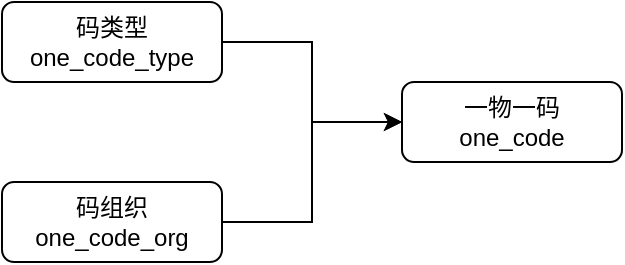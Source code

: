 <mxfile version="16.1.4" type="github">
  <diagram id="A9nUJpdtBm5vHkU-3JfN" name="一物一码">
    <mxGraphModel dx="782" dy="436" grid="1" gridSize="10" guides="1" tooltips="1" connect="1" arrows="1" fold="1" page="1" pageScale="1" pageWidth="827" pageHeight="1169" math="0" shadow="0">
      <root>
        <mxCell id="0" />
        <mxCell id="1" parent="0" />
        <mxCell id="ZPPK0UZMcmSt7cbG0Obh-4" style="edgeStyle=orthogonalEdgeStyle;rounded=0;orthogonalLoop=1;jettySize=auto;html=1;entryX=0;entryY=0.5;entryDx=0;entryDy=0;" edge="1" parent="1" source="ZPPK0UZMcmSt7cbG0Obh-1" target="ZPPK0UZMcmSt7cbG0Obh-3">
          <mxGeometry relative="1" as="geometry" />
        </mxCell>
        <mxCell id="ZPPK0UZMcmSt7cbG0Obh-1" value="码类型&lt;br&gt;one_code_type" style="rounded=1;whiteSpace=wrap;html=1;" vertex="1" parent="1">
          <mxGeometry x="130" y="70" width="110" height="40" as="geometry" />
        </mxCell>
        <mxCell id="ZPPK0UZMcmSt7cbG0Obh-6" style="edgeStyle=orthogonalEdgeStyle;rounded=0;orthogonalLoop=1;jettySize=auto;html=1;entryX=0;entryY=0.5;entryDx=0;entryDy=0;" edge="1" parent="1" source="ZPPK0UZMcmSt7cbG0Obh-2" target="ZPPK0UZMcmSt7cbG0Obh-3">
          <mxGeometry relative="1" as="geometry" />
        </mxCell>
        <mxCell id="ZPPK0UZMcmSt7cbG0Obh-2" value="码组织&lt;br&gt;one_code_org" style="rounded=1;whiteSpace=wrap;html=1;" vertex="1" parent="1">
          <mxGeometry x="130" y="160" width="110" height="40" as="geometry" />
        </mxCell>
        <mxCell id="ZPPK0UZMcmSt7cbG0Obh-3" value="一物一码&lt;br&gt;one_code" style="rounded=1;whiteSpace=wrap;html=1;" vertex="1" parent="1">
          <mxGeometry x="330" y="110" width="110" height="40" as="geometry" />
        </mxCell>
      </root>
    </mxGraphModel>
  </diagram>
</mxfile>
